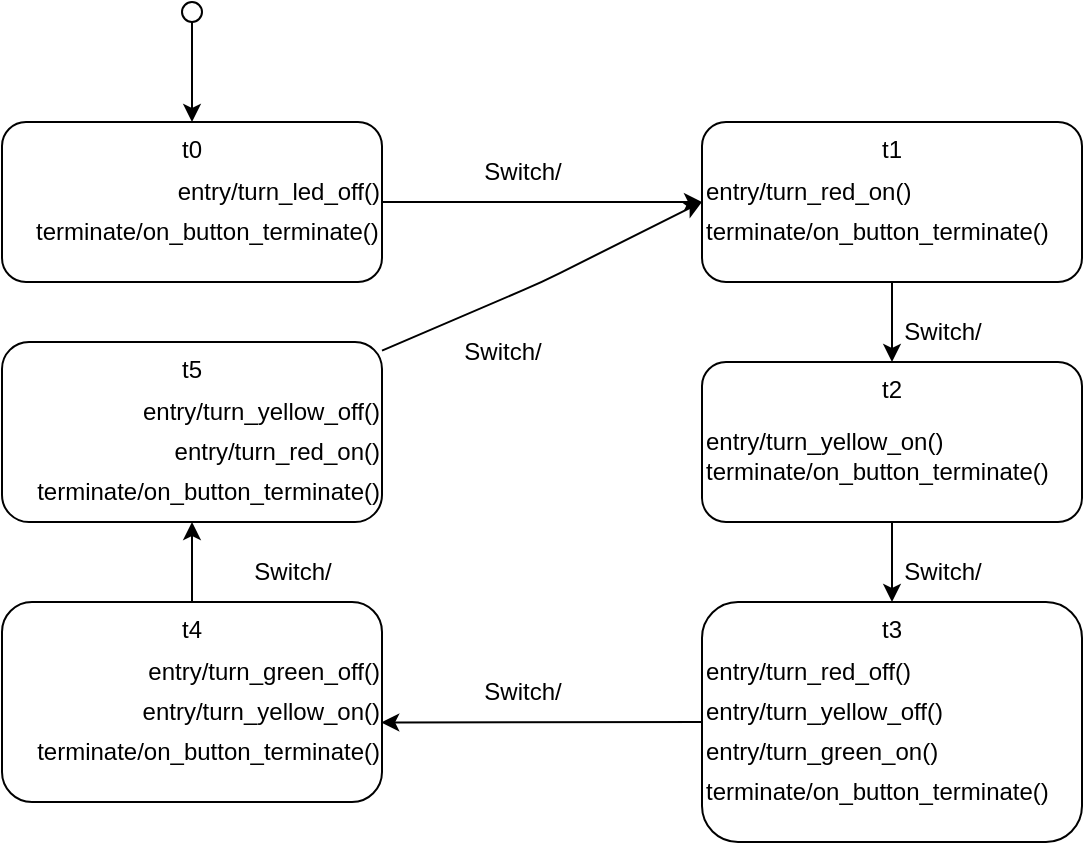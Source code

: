 <mxfile>
    <diagram id="BViKMSu3GXqMU0evvsaR" name="Page-1">
        <mxGraphModel dx="855" dy="999" grid="1" gridSize="10" guides="1" tooltips="1" connect="1" arrows="1" fold="1" page="0" pageScale="1" pageWidth="827" pageHeight="1169" math="0" shadow="0">
            <root>
                <mxCell id="0"/>
                <mxCell id="1" parent="0"/>
                <mxCell id="44" style="edgeStyle=none;html=1;entryX=0;entryY=0.5;entryDx=0;entryDy=0;" edge="1" parent="1" source="3" target="6">
                    <mxGeometry relative="1" as="geometry"/>
                </mxCell>
                <mxCell id="3" value="t0" style="rounded=1;whiteSpace=wrap;html=1;verticalAlign=top;" vertex="1" parent="1">
                    <mxGeometry x="130" y="-40" width="190" height="80" as="geometry"/>
                </mxCell>
                <mxCell id="63" style="edgeStyle=none;html=1;entryX=0.5;entryY=0;entryDx=0;entryDy=0;" edge="1" parent="1" source="6" target="9">
                    <mxGeometry relative="1" as="geometry"/>
                </mxCell>
                <mxCell id="6" value="t1" style="rounded=1;whiteSpace=wrap;html=1;verticalAlign=top;" vertex="1" parent="1">
                    <mxGeometry x="480" y="-40" width="190" height="80" as="geometry"/>
                </mxCell>
                <mxCell id="64" style="edgeStyle=none;html=1;entryX=0.5;entryY=0;entryDx=0;entryDy=0;" edge="1" parent="1" source="9" target="14">
                    <mxGeometry relative="1" as="geometry"/>
                </mxCell>
                <mxCell id="9" value="t2" style="rounded=1;whiteSpace=wrap;html=1;verticalAlign=top;" vertex="1" parent="1">
                    <mxGeometry x="480" y="80" width="190" height="80" as="geometry"/>
                </mxCell>
                <mxCell id="67" style="edgeStyle=none;html=1;entryX=0.5;entryY=1;entryDx=0;entryDy=0;" edge="1" parent="1" source="11" target="39">
                    <mxGeometry relative="1" as="geometry"/>
                </mxCell>
                <mxCell id="11" value="t4" style="rounded=1;whiteSpace=wrap;html=1;verticalAlign=top;" vertex="1" parent="1">
                    <mxGeometry x="130" y="200" width="190" height="100" as="geometry"/>
                </mxCell>
                <mxCell id="14" value="t3" style="rounded=1;whiteSpace=wrap;html=1;verticalAlign=top;" vertex="1" parent="1">
                    <mxGeometry x="480" y="200" width="190" height="120" as="geometry"/>
                </mxCell>
                <mxCell id="37" style="edgeStyle=none;html=1;entryX=0.5;entryY=0;entryDx=0;entryDy=0;fontColor=#FFFFFF;" edge="1" parent="1" source="38" target="3">
                    <mxGeometry relative="1" as="geometry"/>
                </mxCell>
                <mxCell id="38" value="" style="ellipse;whiteSpace=wrap;html=1;aspect=fixed;" vertex="1" parent="1">
                    <mxGeometry x="220" y="-100" width="10" height="10" as="geometry"/>
                </mxCell>
                <mxCell id="69" style="edgeStyle=none;html=1;entryX=0;entryY=0.5;entryDx=0;entryDy=0;" edge="1" parent="1" source="39" target="6">
                    <mxGeometry relative="1" as="geometry">
                        <Array as="points">
                            <mxPoint x="400" y="40"/>
                        </Array>
                    </mxGeometry>
                </mxCell>
                <mxCell id="39" value="t5" style="rounded=1;whiteSpace=wrap;html=1;verticalAlign=top;" vertex="1" parent="1">
                    <mxGeometry x="130" y="70" width="190" height="90" as="geometry"/>
                </mxCell>
                <mxCell id="42" value="entry/turn_led_off()" style="text;html=1;align=right;verticalAlign=middle;resizable=0;points=[];autosize=1;strokeColor=none;fillColor=none;" vertex="1" parent="1">
                    <mxGeometry x="200" y="-20" width="120" height="30" as="geometry"/>
                </mxCell>
                <mxCell id="43" value="entry/turn_red_on()" style="text;html=1;align=left;verticalAlign=middle;resizable=0;points=[];autosize=1;strokeColor=none;fillColor=none;" vertex="1" parent="1">
                    <mxGeometry x="480" y="-20" width="130" height="30" as="geometry"/>
                </mxCell>
                <mxCell id="46" value="Switch/" style="text;html=1;align=center;verticalAlign=middle;resizable=0;points=[];autosize=1;strokeColor=none;fillColor=none;" vertex="1" parent="1">
                    <mxGeometry x="360" y="-30" width="60" height="30" as="geometry"/>
                </mxCell>
                <mxCell id="48" value="entry/turn_yellow_on()" style="text;html=1;align=left;verticalAlign=middle;resizable=0;points=[];autosize=1;strokeColor=none;fillColor=none;" vertex="1" parent="1">
                    <mxGeometry x="480" y="105" width="140" height="30" as="geometry"/>
                </mxCell>
                <mxCell id="49" value="entry/turn_red_off()" style="text;html=1;align=left;verticalAlign=middle;resizable=0;points=[];autosize=1;strokeColor=none;fillColor=none;" vertex="1" parent="1">
                    <mxGeometry x="480" y="220" width="130" height="30" as="geometry"/>
                </mxCell>
                <mxCell id="66" style="edgeStyle=none;html=1;entryX=0.998;entryY=0.007;entryDx=0;entryDy=0;entryPerimeter=0;" edge="1" parent="1" target="77">
                    <mxGeometry relative="1" as="geometry">
                        <mxPoint x="480" y="260" as="sourcePoint"/>
                    </mxGeometry>
                </mxCell>
                <mxCell id="50" value="entry/turn_yellow_off()" style="text;html=1;align=left;verticalAlign=middle;resizable=0;points=[];autosize=1;strokeColor=none;fillColor=none;" vertex="1" parent="1">
                    <mxGeometry x="480" y="240" width="140" height="30" as="geometry"/>
                </mxCell>
                <mxCell id="51" value="entry/turn_green_on()" style="text;html=1;align=left;verticalAlign=middle;resizable=0;points=[];autosize=1;strokeColor=none;fillColor=none;" vertex="1" parent="1">
                    <mxGeometry x="480" y="260" width="140" height="30" as="geometry"/>
                </mxCell>
                <mxCell id="52" value="entry/&lt;span style=&quot;text-align: left;&quot;&gt;turn_&lt;/span&gt;green_off()" style="text;html=1;align=right;verticalAlign=middle;resizable=0;points=[];autosize=1;strokeColor=none;fillColor=none;" vertex="1" parent="1">
                    <mxGeometry x="180" y="220" width="140" height="30" as="geometry"/>
                </mxCell>
                <mxCell id="55" value="entry/&lt;span style=&quot;text-align: left;&quot;&gt;turn_&lt;/span&gt;yellow_on()" style="text;html=1;align=right;verticalAlign=middle;resizable=0;points=[];autosize=1;strokeColor=none;fillColor=none;" vertex="1" parent="1">
                    <mxGeometry x="180" y="240" width="140" height="30" as="geometry"/>
                </mxCell>
                <mxCell id="56" value="entry/turn_yellow_off()" style="text;html=1;align=right;verticalAlign=middle;resizable=0;points=[];autosize=1;strokeColor=none;fillColor=none;" vertex="1" parent="1">
                    <mxGeometry x="180" y="90" width="140" height="30" as="geometry"/>
                </mxCell>
                <mxCell id="57" value="entry/turn_red_on()" style="text;html=1;align=right;verticalAlign=middle;resizable=0;points=[];autosize=1;strokeColor=none;fillColor=none;" vertex="1" parent="1">
                    <mxGeometry x="190" y="110" width="130" height="30" as="geometry"/>
                </mxCell>
                <mxCell id="58" value="Switch/" style="text;html=1;align=center;verticalAlign=middle;resizable=0;points=[];autosize=1;strokeColor=none;fillColor=none;" vertex="1" parent="1">
                    <mxGeometry x="570" y="50" width="60" height="30" as="geometry"/>
                </mxCell>
                <mxCell id="59" value="Switch/" style="text;html=1;align=center;verticalAlign=middle;resizable=0;points=[];autosize=1;strokeColor=none;fillColor=none;" vertex="1" parent="1">
                    <mxGeometry x="570" y="170" width="60" height="30" as="geometry"/>
                </mxCell>
                <mxCell id="60" value="Switch/" style="text;html=1;align=center;verticalAlign=middle;resizable=0;points=[];autosize=1;strokeColor=none;fillColor=none;" vertex="1" parent="1">
                    <mxGeometry x="360" y="230" width="60" height="30" as="geometry"/>
                </mxCell>
                <mxCell id="61" value="Switch/" style="text;html=1;align=center;verticalAlign=middle;resizable=0;points=[];autosize=1;strokeColor=none;fillColor=none;" vertex="1" parent="1">
                    <mxGeometry x="245" y="170" width="60" height="30" as="geometry"/>
                </mxCell>
                <mxCell id="62" value="Switch/" style="text;html=1;align=center;verticalAlign=middle;resizable=0;points=[];autosize=1;strokeColor=none;fillColor=none;" vertex="1" parent="1">
                    <mxGeometry x="350" y="60" width="60" height="30" as="geometry"/>
                </mxCell>
                <mxCell id="71" value="terminate/on_button_terminate()" style="text;html=1;align=left;verticalAlign=middle;resizable=0;points=[];autosize=1;strokeColor=none;fillColor=none;" vertex="1" parent="1">
                    <mxGeometry x="145" width="190" height="30" as="geometry"/>
                </mxCell>
                <mxCell id="73" value="terminate/on_button_terminate()" style="text;html=1;align=left;verticalAlign=middle;resizable=0;points=[];autosize=1;strokeColor=none;fillColor=none;" vertex="1" parent="1">
                    <mxGeometry x="480" width="190" height="30" as="geometry"/>
                </mxCell>
                <mxCell id="74" value="terminate/on_button_terminate()" style="text;html=1;align=left;verticalAlign=middle;resizable=0;points=[];autosize=1;strokeColor=none;fillColor=none;" vertex="1" parent="1">
                    <mxGeometry x="480" y="120" width="190" height="30" as="geometry"/>
                </mxCell>
                <mxCell id="75" value="terminate/on_button_terminate()" style="text;html=1;align=left;verticalAlign=middle;resizable=0;points=[];autosize=1;strokeColor=none;fillColor=none;" vertex="1" parent="1">
                    <mxGeometry x="480" y="280" width="190" height="30" as="geometry"/>
                </mxCell>
                <mxCell id="77" value="terminate/on_button_terminate()" style="text;html=1;align=right;verticalAlign=middle;resizable=0;points=[];autosize=1;strokeColor=none;fillColor=none;" vertex="1" parent="1">
                    <mxGeometry x="130" y="260" width="190" height="30" as="geometry"/>
                </mxCell>
                <mxCell id="78" value="terminate/on_button_terminate()" style="text;html=1;align=right;verticalAlign=middle;resizable=0;points=[];autosize=1;strokeColor=none;fillColor=none;" vertex="1" parent="1">
                    <mxGeometry x="130" y="130" width="190" height="30" as="geometry"/>
                </mxCell>
            </root>
        </mxGraphModel>
    </diagram>
</mxfile>